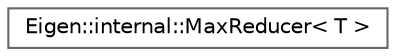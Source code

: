 digraph "类继承关系图"
{
 // LATEX_PDF_SIZE
  bgcolor="transparent";
  edge [fontname=Helvetica,fontsize=10,labelfontname=Helvetica,labelfontsize=10];
  node [fontname=Helvetica,fontsize=10,shape=box,height=0.2,width=0.4];
  rankdir="LR";
  Node0 [id="Node000000",label="Eigen::internal::MaxReducer\< T \>",height=0.2,width=0.4,color="grey40", fillcolor="white", style="filled",URL="$struct_eigen_1_1internal_1_1_max_reducer.html",tooltip=" "];
}
